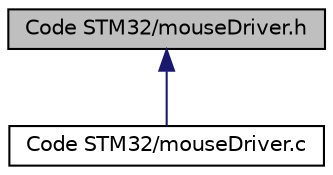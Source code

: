 digraph "Code STM32/mouseDriver.h"
{
 // LATEX_PDF_SIZE
  edge [fontname="Helvetica",fontsize="10",labelfontname="Helvetica",labelfontsize="10"];
  node [fontname="Helvetica",fontsize="10",shape=record];
  Node1 [label="Code STM32/mouseDriver.h",height=0.2,width=0.4,color="black", fillcolor="grey75", style="filled", fontcolor="black",tooltip="Header of the driver for the mouse treadmil project."];
  Node1 -> Node2 [dir="back",color="midnightblue",fontsize="10",style="solid",fontname="Helvetica"];
  Node2 [label="Code STM32/mouseDriver.c",height=0.2,width=0.4,color="black", fillcolor="white", style="filled",URL="$dc/d73/mouse_driver_8c.html",tooltip="Implementation of the driver for the mouse treadmil project."];
}
